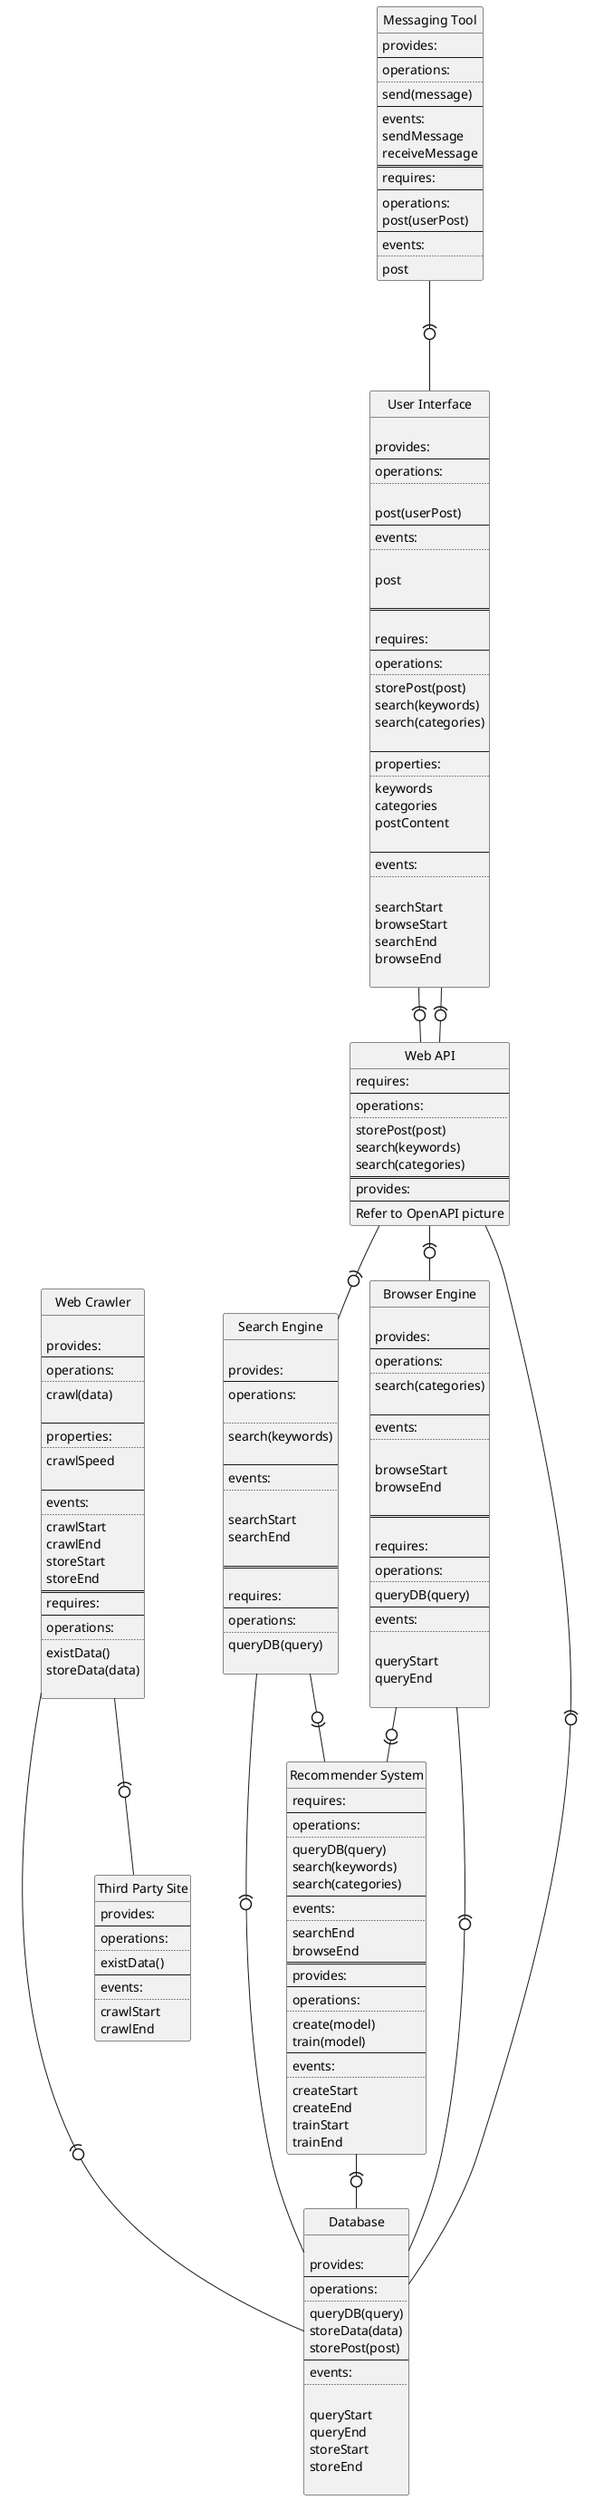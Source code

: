 @startuml
hide circle

class "User Interface" {

provides:
--
operations:
..

post(userPost)
--
events:
..

post

==

requires:
--
operations:
..
storePost(post)
search(keywords)
search(categories)

--
properties:
..
keywords
categories
postContent

--
events:
..

searchStart
browseStart
searchEnd
browseEnd

}


class "Search Engine" {

provides:
--
operations:

..
search(keywords)

--
events:
..

searchStart
searchEnd

==

requires:
--
operations:
..
queryDB(query)

}


class "Browser Engine" {

provides:
--
operations:
..
search(categories)

--
events:
..

browseStart
browseEnd

==

requires:
--
operations:
..
queryDB(query)
--
events:
..

queryStart
queryEnd

}

class "Web Crawler" {

provides:
--
operations:
..
crawl(data)

--
properties:
..
crawlSpeed

--
events:
..
crawlStart
crawlEnd
storeStart
storeEnd
==
requires:
--
operations:
..
existData()
storeData(data)

}

class Database {

provides:
--
operations:
..
queryDB(query)
storeData(data)
storePost(post)
--
events:
..

queryStart
queryEnd
storeStart
storeEnd

}

class "Messaging Tool" {
    provides:
    --
    operations:
    ..
    send(message)
    --
    events:
    sendMessage
    receiveMessage
    ==
    requires:
    --
    operations:
    post(userPost)
    --
    events:
    ..
    post
}

class "Recommender System" {
    requires:
    --
    operations:
    ..
    queryDB(query)
    search(keywords)
    search(categories)
    --
    events:
    ..
    searchEnd
    browseEnd
    ==
    provides:
    --
    operations:
    ..
    create(model)
    train(model)
    --
    events:
    ..
    createStart
    createEnd
    trainStart
    trainEnd
}

class "Third Party Site" {
    provides:
    --
    operations:
    ..
    existData()
    --
    events:
    ..
    crawlStart
    crawlEnd
}

class "Web API" {
    requires:
    --
    operations:
    ..
    storePost(post)
    search(keywords)
    search(categories)
    ==
    provides:
    --
    Refer to OpenAPI picture
}


"User Interface" -(0- "Web API"
"User Interface" -(0- "Web API"
"Web API" -(0- "Search Engine"
"Web API" -(0- "Browser Engine"
"Web API" -(0- "Database"
"Web Crawler" --(0- Database
"Web Crawler" -(0- "Third Party Site"
"Search Engine" -(0- Database
"Browser Engine" -(0- Database
"Messaging Tool" --(0- "User Interface"
"Search Engine" -0)- "Recommender System"
"Browser Engine" -0)- "Recommender System"
"Recommender System" -(0- Database



skinparam monochrome true
skinparam shadowing false
@enduml